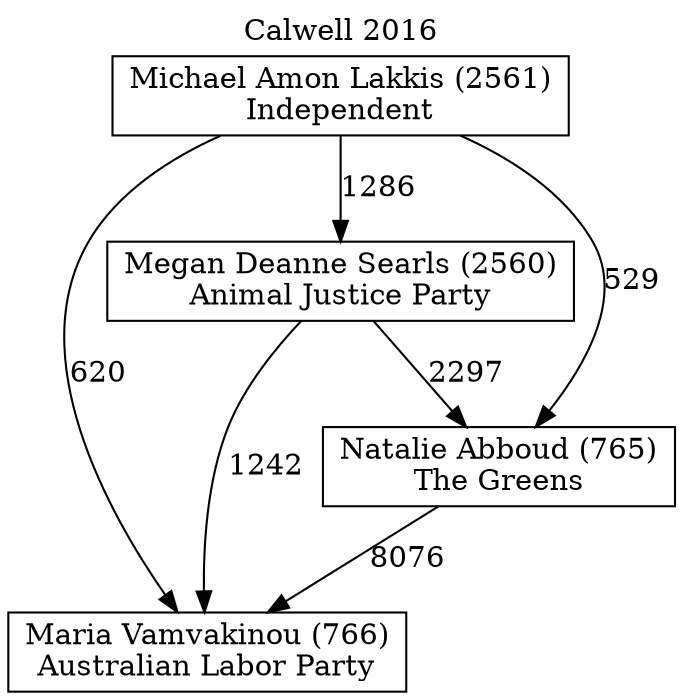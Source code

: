 // House preference flow
digraph "Maria Vamvakinou (766)_Calwell_2016" {
	graph [label="Calwell 2016" labelloc=t mclimit=10]
	node [shape=box]
	"Megan Deanne Searls (2560)" [label="Megan Deanne Searls (2560)
Animal Justice Party"]
	"Maria Vamvakinou (766)" [label="Maria Vamvakinou (766)
Australian Labor Party"]
	"Michael Amon Lakkis (2561)" [label="Michael Amon Lakkis (2561)
Independent"]
	"Natalie Abboud (765)" [label="Natalie Abboud (765)
The Greens"]
	"Megan Deanne Searls (2560)" -> "Maria Vamvakinou (766)" [label=1242]
	"Michael Amon Lakkis (2561)" -> "Natalie Abboud (765)" [label=529]
	"Natalie Abboud (765)" -> "Maria Vamvakinou (766)" [label=8076]
	"Megan Deanne Searls (2560)" -> "Natalie Abboud (765)" [label=2297]
	"Michael Amon Lakkis (2561)" -> "Maria Vamvakinou (766)" [label=620]
	"Michael Amon Lakkis (2561)" -> "Megan Deanne Searls (2560)" [label=1286]
}
